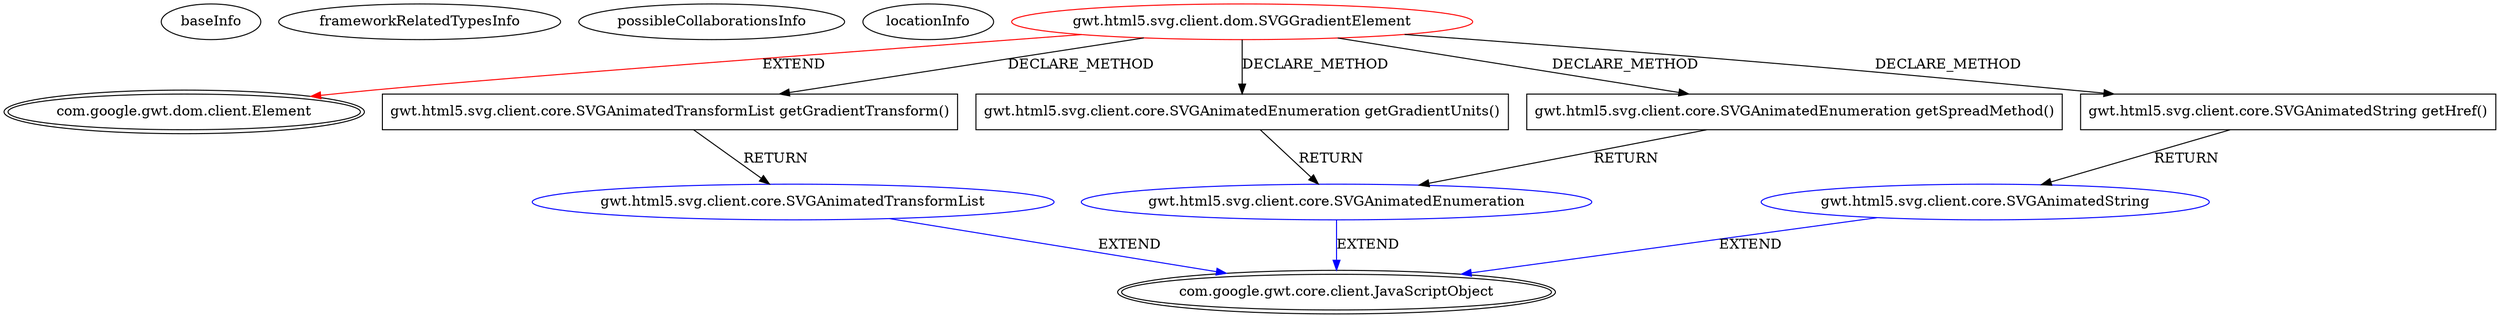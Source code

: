 digraph {
baseInfo[graphId=3921,category="extension_graph",isAnonymous=false,possibleRelation=true]
frameworkRelatedTypesInfo[0="com.google.gwt.dom.client.Element"]
possibleCollaborationsInfo[0="3921~CLIENT_METHOD_DECLARATION-RETURN_TYPE-CLIENT_METHOD_DECLARATION-RETURN_TYPE-~com.google.gwt.dom.client.Element ~com.google.gwt.core.client.JavaScriptObject ~false~false",1="3921~CLIENT_METHOD_DECLARATION-RETURN_TYPE-~com.google.gwt.dom.client.Element ~com.google.gwt.core.client.JavaScriptObject ~false~false"]
locationInfo[projectName="mguiral-GwtSvgLib",filePath="/mguiral-GwtSvgLib/GwtSvgLib-master/src/gwt/html5/svg/client/dom/SVGGradientElement.java",contextSignature="SVGGradientElement",graphId="3921"]
0[label="gwt.html5.svg.client.dom.SVGGradientElement",vertexType="ROOT_CLIENT_CLASS_DECLARATION",isFrameworkType=false,color=red]
1[label="com.google.gwt.dom.client.Element",vertexType="FRAMEWORK_CLASS_TYPE",isFrameworkType=true,peripheries=2]
2[label="gwt.html5.svg.client.core.SVGAnimatedEnumeration getGradientUnits()",vertexType="CLIENT_METHOD_DECLARATION",isFrameworkType=false,shape=box]
3[label="gwt.html5.svg.client.core.SVGAnimatedEnumeration",vertexType="REFERENCE_CLIENT_CLASS_DECLARATION",isFrameworkType=false,color=blue]
4[label="com.google.gwt.core.client.JavaScriptObject",vertexType="FRAMEWORK_CLASS_TYPE",isFrameworkType=true,peripheries=2]
5[label="gwt.html5.svg.client.core.SVGAnimatedTransformList getGradientTransform()",vertexType="CLIENT_METHOD_DECLARATION",isFrameworkType=false,shape=box]
6[label="gwt.html5.svg.client.core.SVGAnimatedTransformList",vertexType="REFERENCE_CLIENT_CLASS_DECLARATION",isFrameworkType=false,color=blue]
8[label="gwt.html5.svg.client.core.SVGAnimatedEnumeration getSpreadMethod()",vertexType="CLIENT_METHOD_DECLARATION",isFrameworkType=false,shape=box]
10[label="gwt.html5.svg.client.core.SVGAnimatedString getHref()",vertexType="CLIENT_METHOD_DECLARATION",isFrameworkType=false,shape=box]
11[label="gwt.html5.svg.client.core.SVGAnimatedString",vertexType="REFERENCE_CLIENT_CLASS_DECLARATION",isFrameworkType=false,color=blue]
0->1[label="EXTEND",color=red]
0->2[label="DECLARE_METHOD"]
3->4[label="EXTEND",color=blue]
2->3[label="RETURN"]
0->5[label="DECLARE_METHOD"]
6->4[label="EXTEND",color=blue]
5->6[label="RETURN"]
0->8[label="DECLARE_METHOD"]
8->3[label="RETURN"]
0->10[label="DECLARE_METHOD"]
11->4[label="EXTEND",color=blue]
10->11[label="RETURN"]
}

